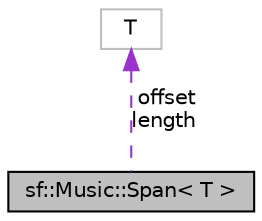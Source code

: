 digraph "sf::Music::Span&lt; T &gt;"
{
  edge [fontname="Helvetica",fontsize="10",labelfontname="Helvetica",labelfontsize="10"];
  node [fontname="Helvetica",fontsize="10",shape=record];
  Node1 [label="sf::Music::Span\< T \>",height=0.2,width=0.4,color="black", fillcolor="grey75", style="filled", fontcolor="black"];
  Node2 -> Node1 [dir="back",color="darkorchid3",fontsize="10",style="dashed",label=" offset\nlength" ,fontname="Helvetica"];
  Node2 [label="T",height=0.2,width=0.4,color="grey75", fillcolor="white", style="filled"];
}
